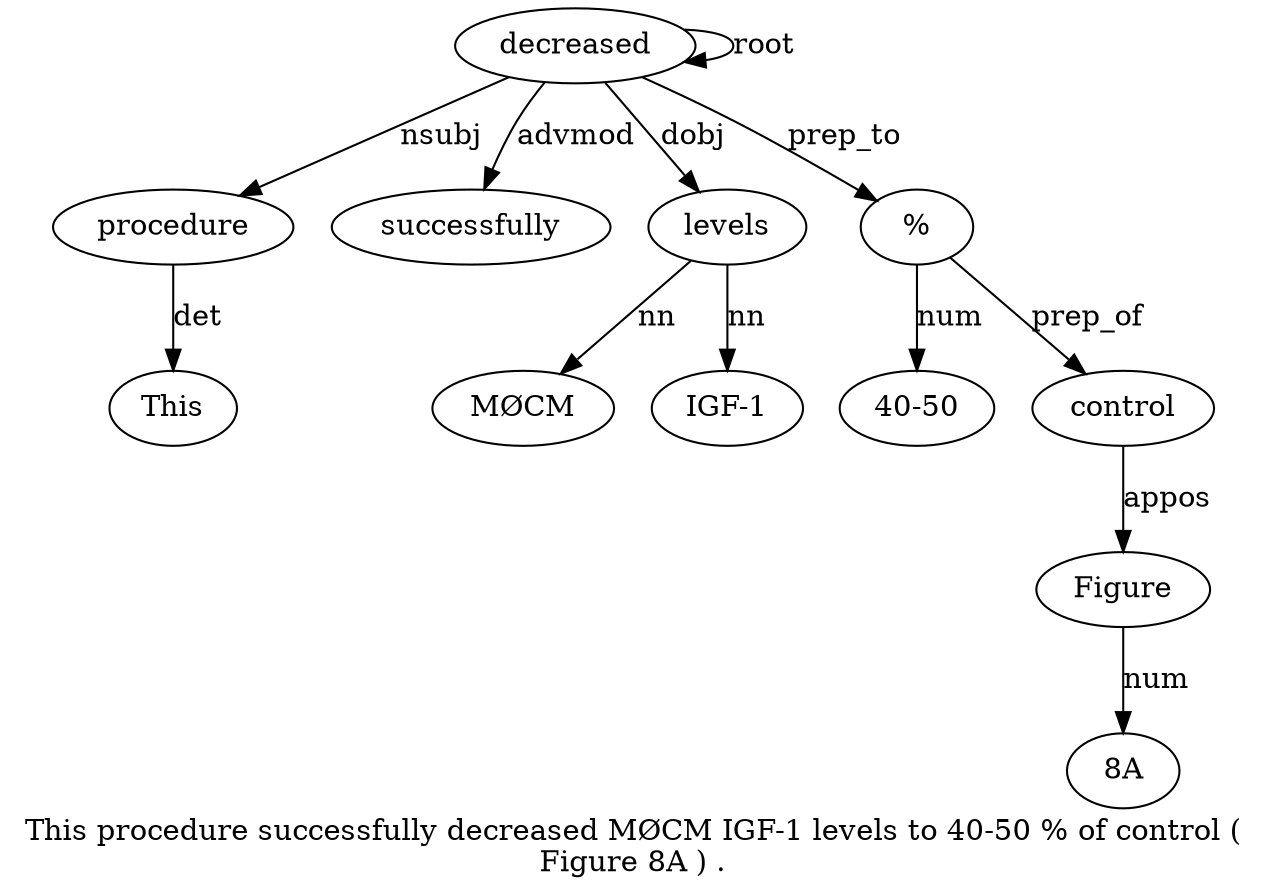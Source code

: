 digraph "This procedure successfully decreased MØCM IGF-1 levels to 40-50 % of control ( Figure 8A ) ." {
label="This procedure successfully decreased MØCM IGF-1 levels to 40-50 % of control (
Figure 8A ) .";
procedure2 [style=filled, fillcolor=white, label=procedure];
This1 [style=filled, fillcolor=white, label=This];
procedure2 -> This1  [label=det];
decreased4 [style=filled, fillcolor=white, label=decreased];
decreased4 -> procedure2  [label=nsubj];
successfully3 [style=filled, fillcolor=white, label=successfully];
decreased4 -> successfully3  [label=advmod];
decreased4 -> decreased4  [label=root];
levels7 [style=filled, fillcolor=white, label=levels];
"MØCM5" [style=filled, fillcolor=white, label="MØCM"];
levels7 -> "MØCM5"  [label=nn];
"IGF-16" [style=filled, fillcolor=white, label="IGF-1"];
levels7 -> "IGF-16"  [label=nn];
decreased4 -> levels7  [label=dobj];
"%10" [style=filled, fillcolor=white, label="%"];
"40-509" [style=filled, fillcolor=white, label="40-50"];
"%10" -> "40-509"  [label=num];
decreased4 -> "%10"  [label=prep_to];
control12 [style=filled, fillcolor=white, label=control];
"%10" -> control12  [label=prep_of];
Figure14 [style=filled, fillcolor=white, label=Figure];
control12 -> Figure14  [label=appos];
"8A15" [style=filled, fillcolor=white, label="8A"];
Figure14 -> "8A15"  [label=num];
}

